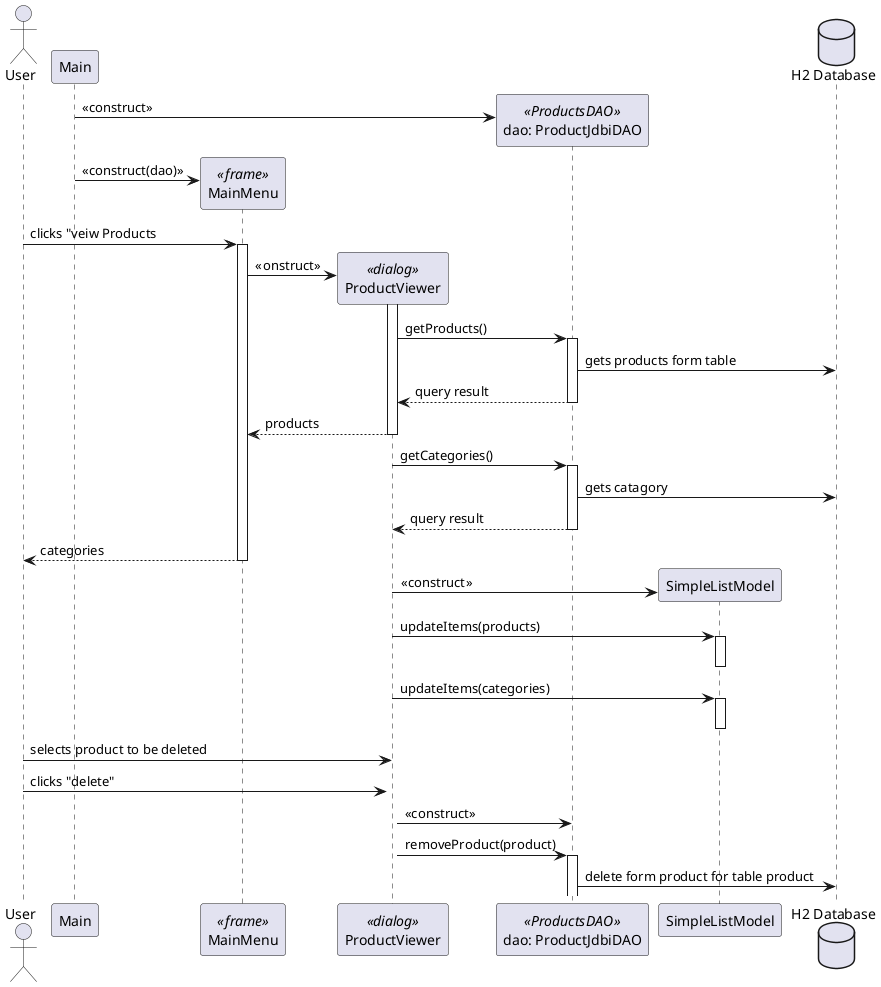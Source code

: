 @startuml

actor "User" as user
participant "Main" as main
participant "MainMenu" as menu << frame>>
participant "ProductViewer" as dialog <<dialog>>
participant "dao: ProductJdbiDAO" as dao <<ProductsDAO >>
participant "SimpleListModel" as model
database "H2 Database" as database
create dao
main -> dao : <<construct>>
create menu
main -> menu : <<construct(dao)>>
user -> menu++ : clicks "veiw Products
create dialog
menu -> dialog++ : << onstruct>>
dialog -> dao : getProducts()
dao++
dao -> database  :  gets products form table
return query result
return products
dialog -> dao : getCategories()
dao++
dao -> database : gets catagory
return query result
return categories
create model
dialog -> model :  <<construct >>
dialog -> model++ : updateItems(products)
model--
dialog -> model++ : updateItems(categories)
model--
dialog--
user -> dialog : selects product to be deleted
user -> dialog++ : clicks "delete"
dialog -> dao : <<construct>>
dialog -> dao++ : removeProduct(product)
dao -> database : delete form product for table product

@enduml
